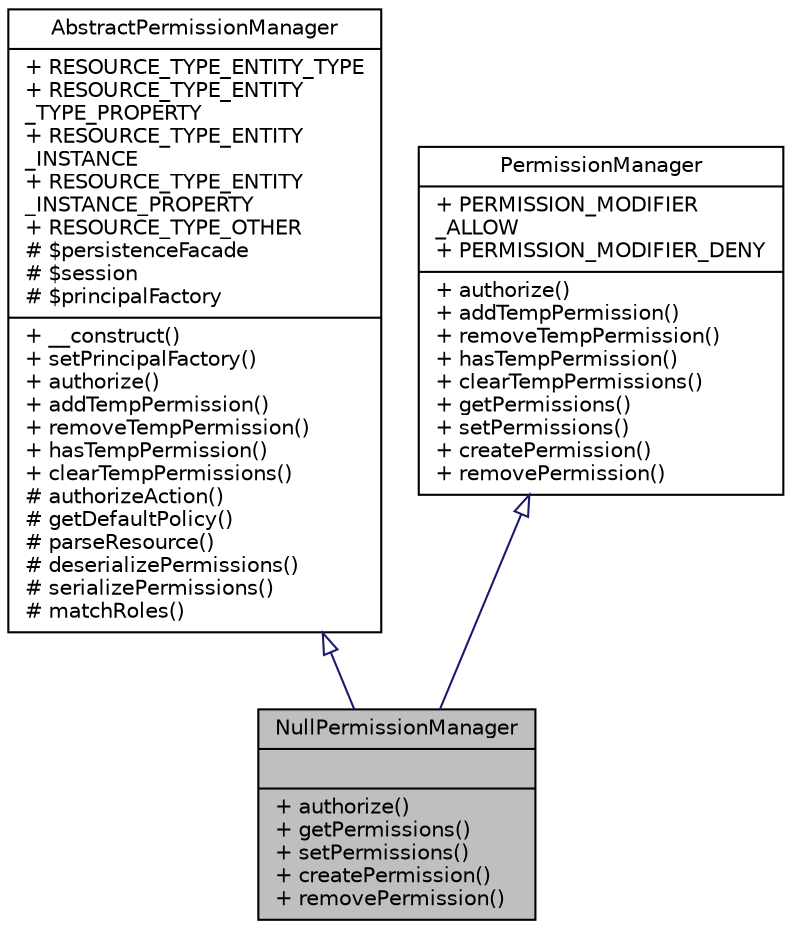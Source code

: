 digraph "NullPermissionManager"
{
  edge [fontname="Helvetica",fontsize="10",labelfontname="Helvetica",labelfontsize="10"];
  node [fontname="Helvetica",fontsize="10",shape=record];
  Node0 [label="{NullPermissionManager\n||+ authorize()\l+ getPermissions()\l+ setPermissions()\l+ createPermission()\l+ removePermission()\l}",height=0.2,width=0.4,color="black", fillcolor="grey75", style="filled", fontcolor="black"];
  Node1 -> Node0 [dir="back",color="midnightblue",fontsize="10",style="solid",arrowtail="onormal",fontname="Helvetica"];
  Node1 [label="{AbstractPermissionManager\n|+ RESOURCE_TYPE_ENTITY_TYPE\l+ RESOURCE_TYPE_ENTITY\l_TYPE_PROPERTY\l+ RESOURCE_TYPE_ENTITY\l_INSTANCE\l+ RESOURCE_TYPE_ENTITY\l_INSTANCE_PROPERTY\l+ RESOURCE_TYPE_OTHER\l# $persistenceFacade\l# $session\l# $principalFactory\l|+ __construct()\l+ setPrincipalFactory()\l+ authorize()\l+ addTempPermission()\l+ removeTempPermission()\l+ hasTempPermission()\l+ clearTempPermissions()\l# authorizeAction()\l# getDefaultPolicy()\l# parseResource()\l# deserializePermissions()\l# serializePermissions()\l# matchRoles()\l}",height=0.2,width=0.4,color="black", fillcolor="white", style="filled",URL="$classwcmf_1_1lib_1_1security_1_1impl_1_1_abstract_permission_manager.html",tooltip="AbstractPermissionManager is the base class for concrete PermissionManager implementations. "];
  Node2 -> Node0 [dir="back",color="midnightblue",fontsize="10",style="solid",arrowtail="onormal",fontname="Helvetica"];
  Node2 [label="{PermissionManager\n|+ PERMISSION_MODIFIER\l_ALLOW\l+ PERMISSION_MODIFIER_DENY\l|+ authorize()\l+ addTempPermission()\l+ removeTempPermission()\l+ hasTempPermission()\l+ clearTempPermissions()\l+ getPermissions()\l+ setPermissions()\l+ createPermission()\l+ removePermission()\l}",height=0.2,width=0.4,color="black", fillcolor="white", style="filled",URL="$interfacewcmf_1_1lib_1_1security_1_1_permission_manager.html",tooltip="PermissionManager implementations are used to handle all authorization requests. "];
}
